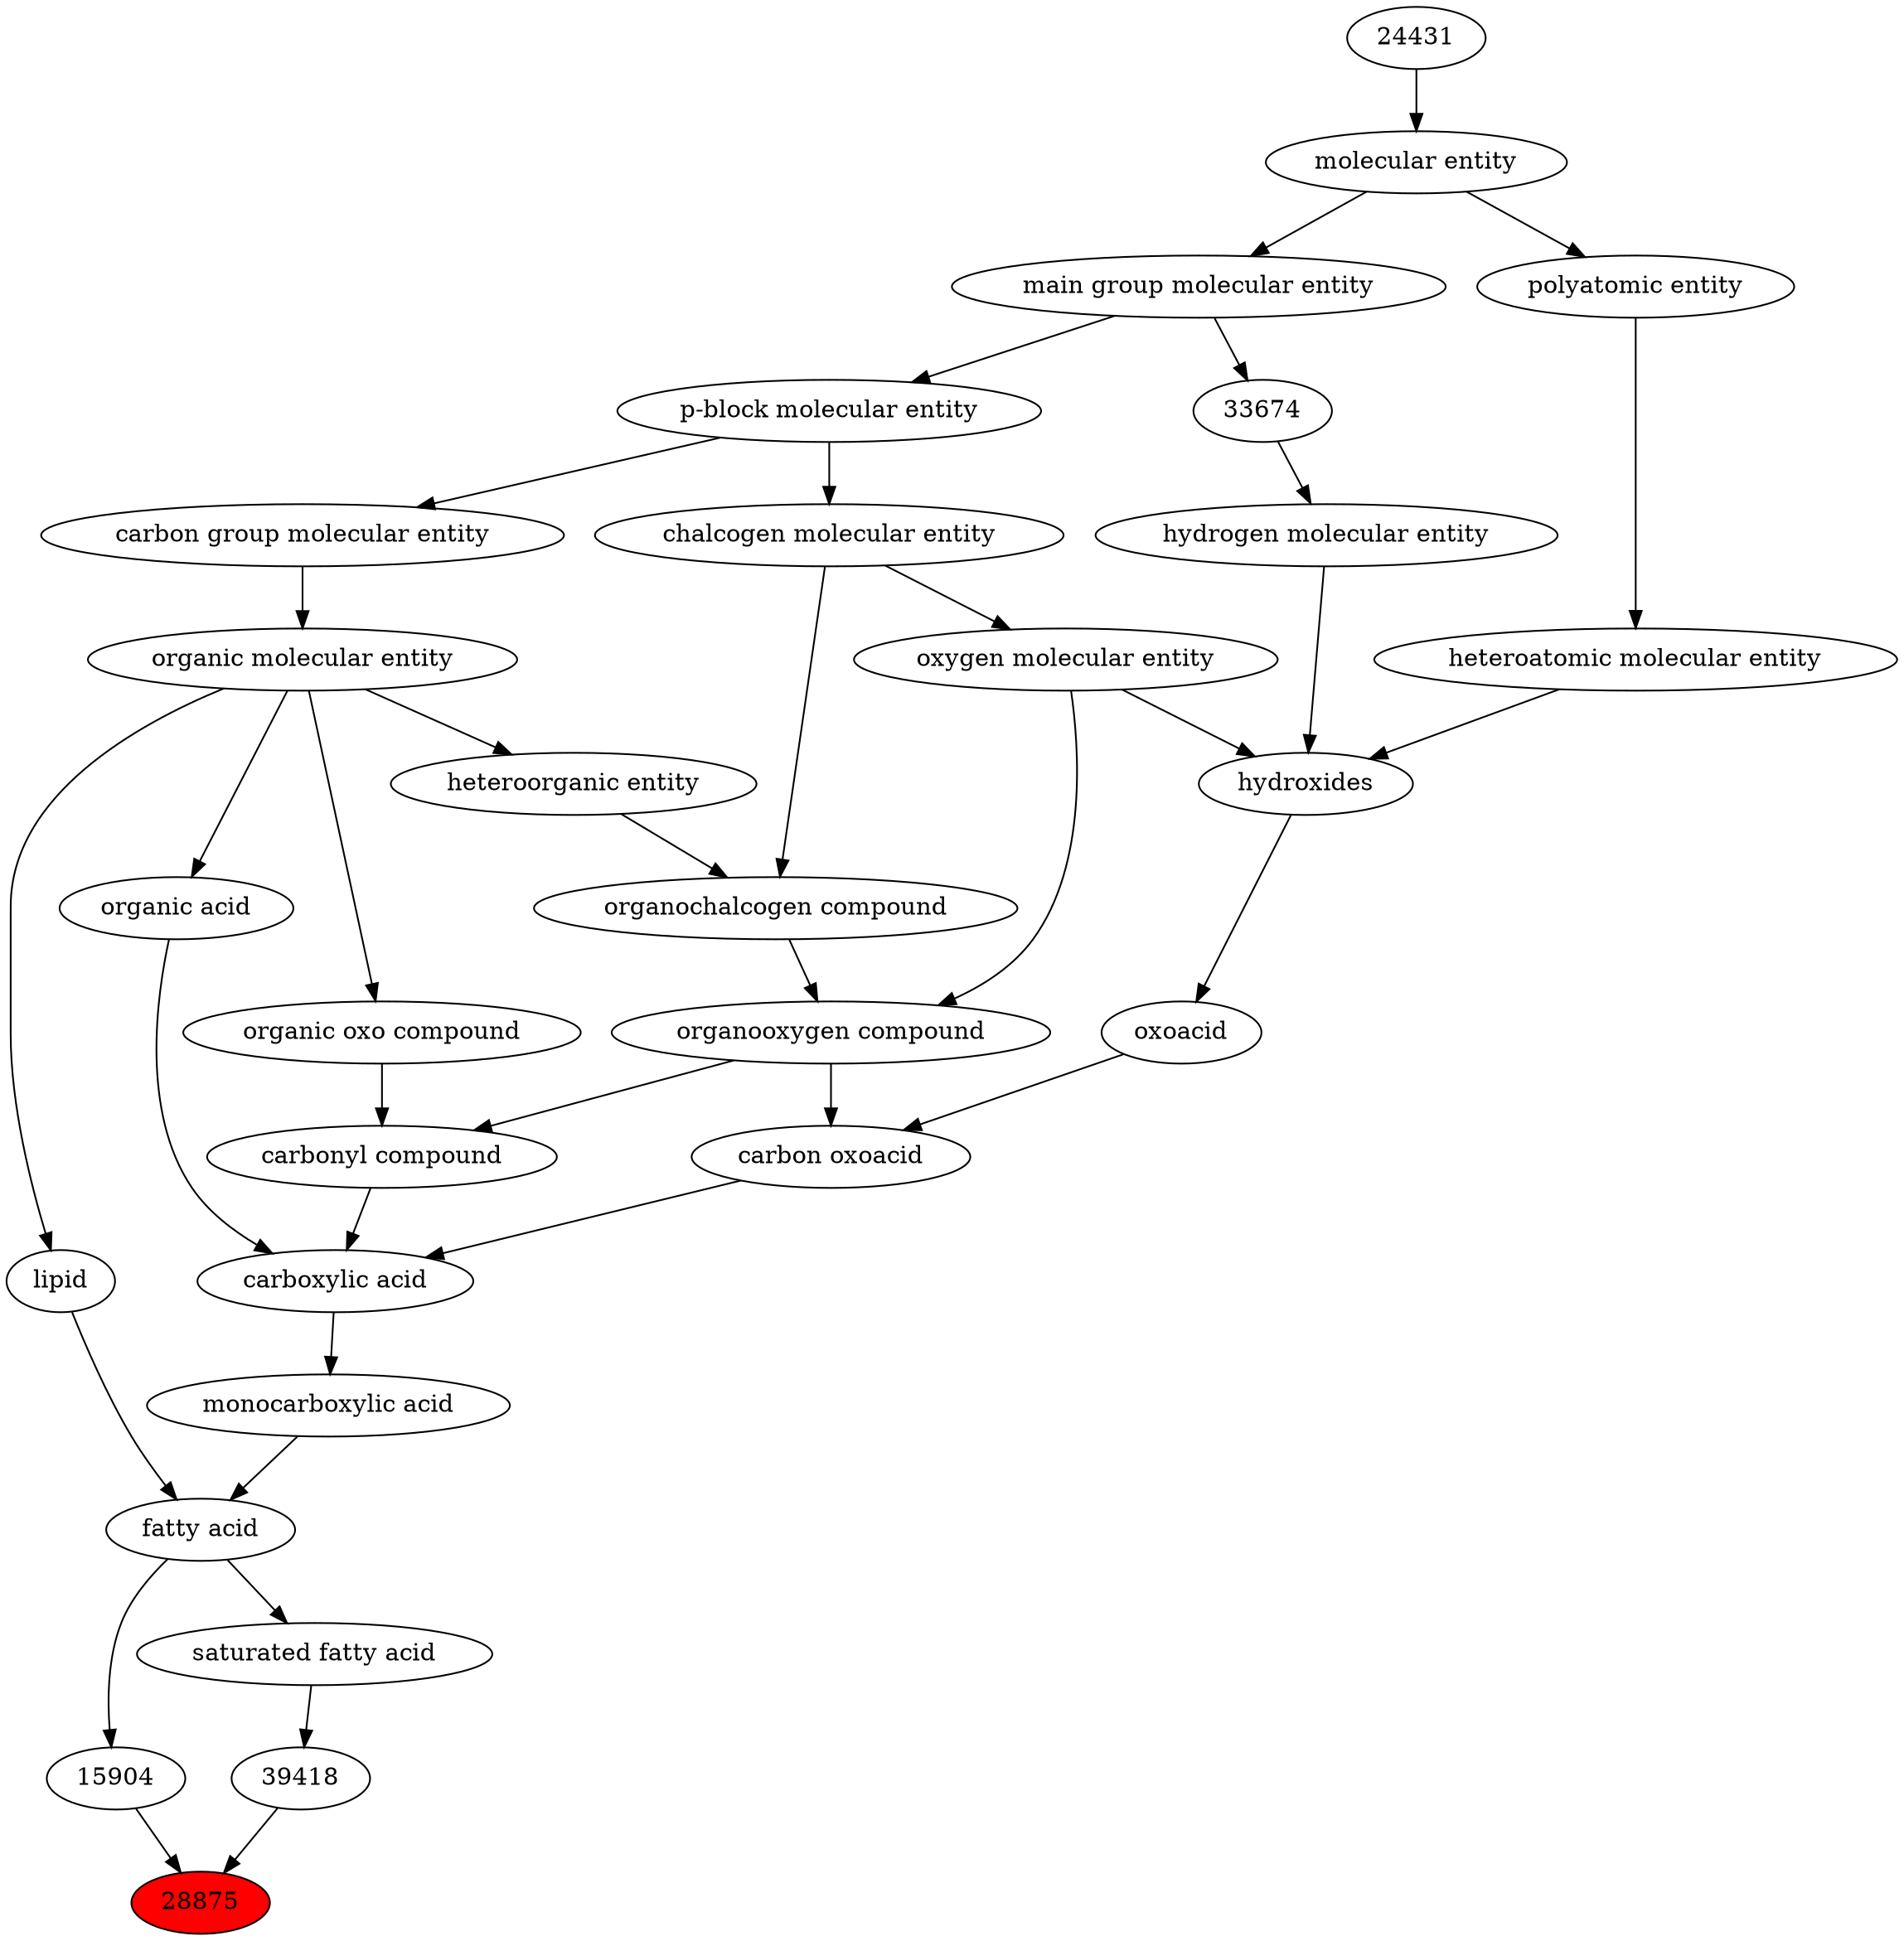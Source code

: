 digraph tree{ 
28875 [label="28875" fillcolor=red style=filled]
15904 -> 28875
39418 -> 28875
15904 [label="15904"]
35366 -> 15904
39418 [label="39418"]
26607 -> 39418
35366 [label="fatty acid"]
25384 -> 35366
18059 -> 35366
26607 [label="saturated fatty acid"]
35366 -> 26607
25384 [label="monocarboxylic acid"]
33575 -> 25384
18059 [label="lipid"]
50860 -> 18059
33575 [label="carboxylic acid"]
36586 -> 33575
35605 -> 33575
64709 -> 33575
50860 [label="organic molecular entity"]
33582 -> 50860
36586 [label="carbonyl compound"]
36587 -> 36586
36963 -> 36586
35605 [label="carbon oxoacid"]
24833 -> 35605
36963 -> 35605
64709 [label="organic acid"]
50860 -> 64709
33582 [label="carbon group molecular entity"]
33675 -> 33582
36587 [label="organic oxo compound"]
50860 -> 36587
36963 [label="organooxygen compound"]
36962 -> 36963
25806 -> 36963
24833 [label="oxoacid"]
24651 -> 24833
33675 [label="p-block molecular entity"]
33579 -> 33675
36962 [label="organochalcogen compound"]
33285 -> 36962
33304 -> 36962
25806 [label="oxygen molecular entity"]
33304 -> 25806
24651 [label="hydroxides"]
25806 -> 24651
33608 -> 24651
37577 -> 24651
33579 [label="main group molecular entity"]
23367 -> 33579
33285 [label="heteroorganic entity"]
50860 -> 33285
33304 [label="chalcogen molecular entity"]
33675 -> 33304
33608 [label="hydrogen molecular entity"]
33674 -> 33608
37577 [label="heteroatomic molecular entity"]
36357 -> 37577
23367 [label="molecular entity"]
24431 -> 23367
33674 [label="33674"]
33579 -> 33674
36357 [label="polyatomic entity"]
23367 -> 36357
24431 [label="24431"]
}